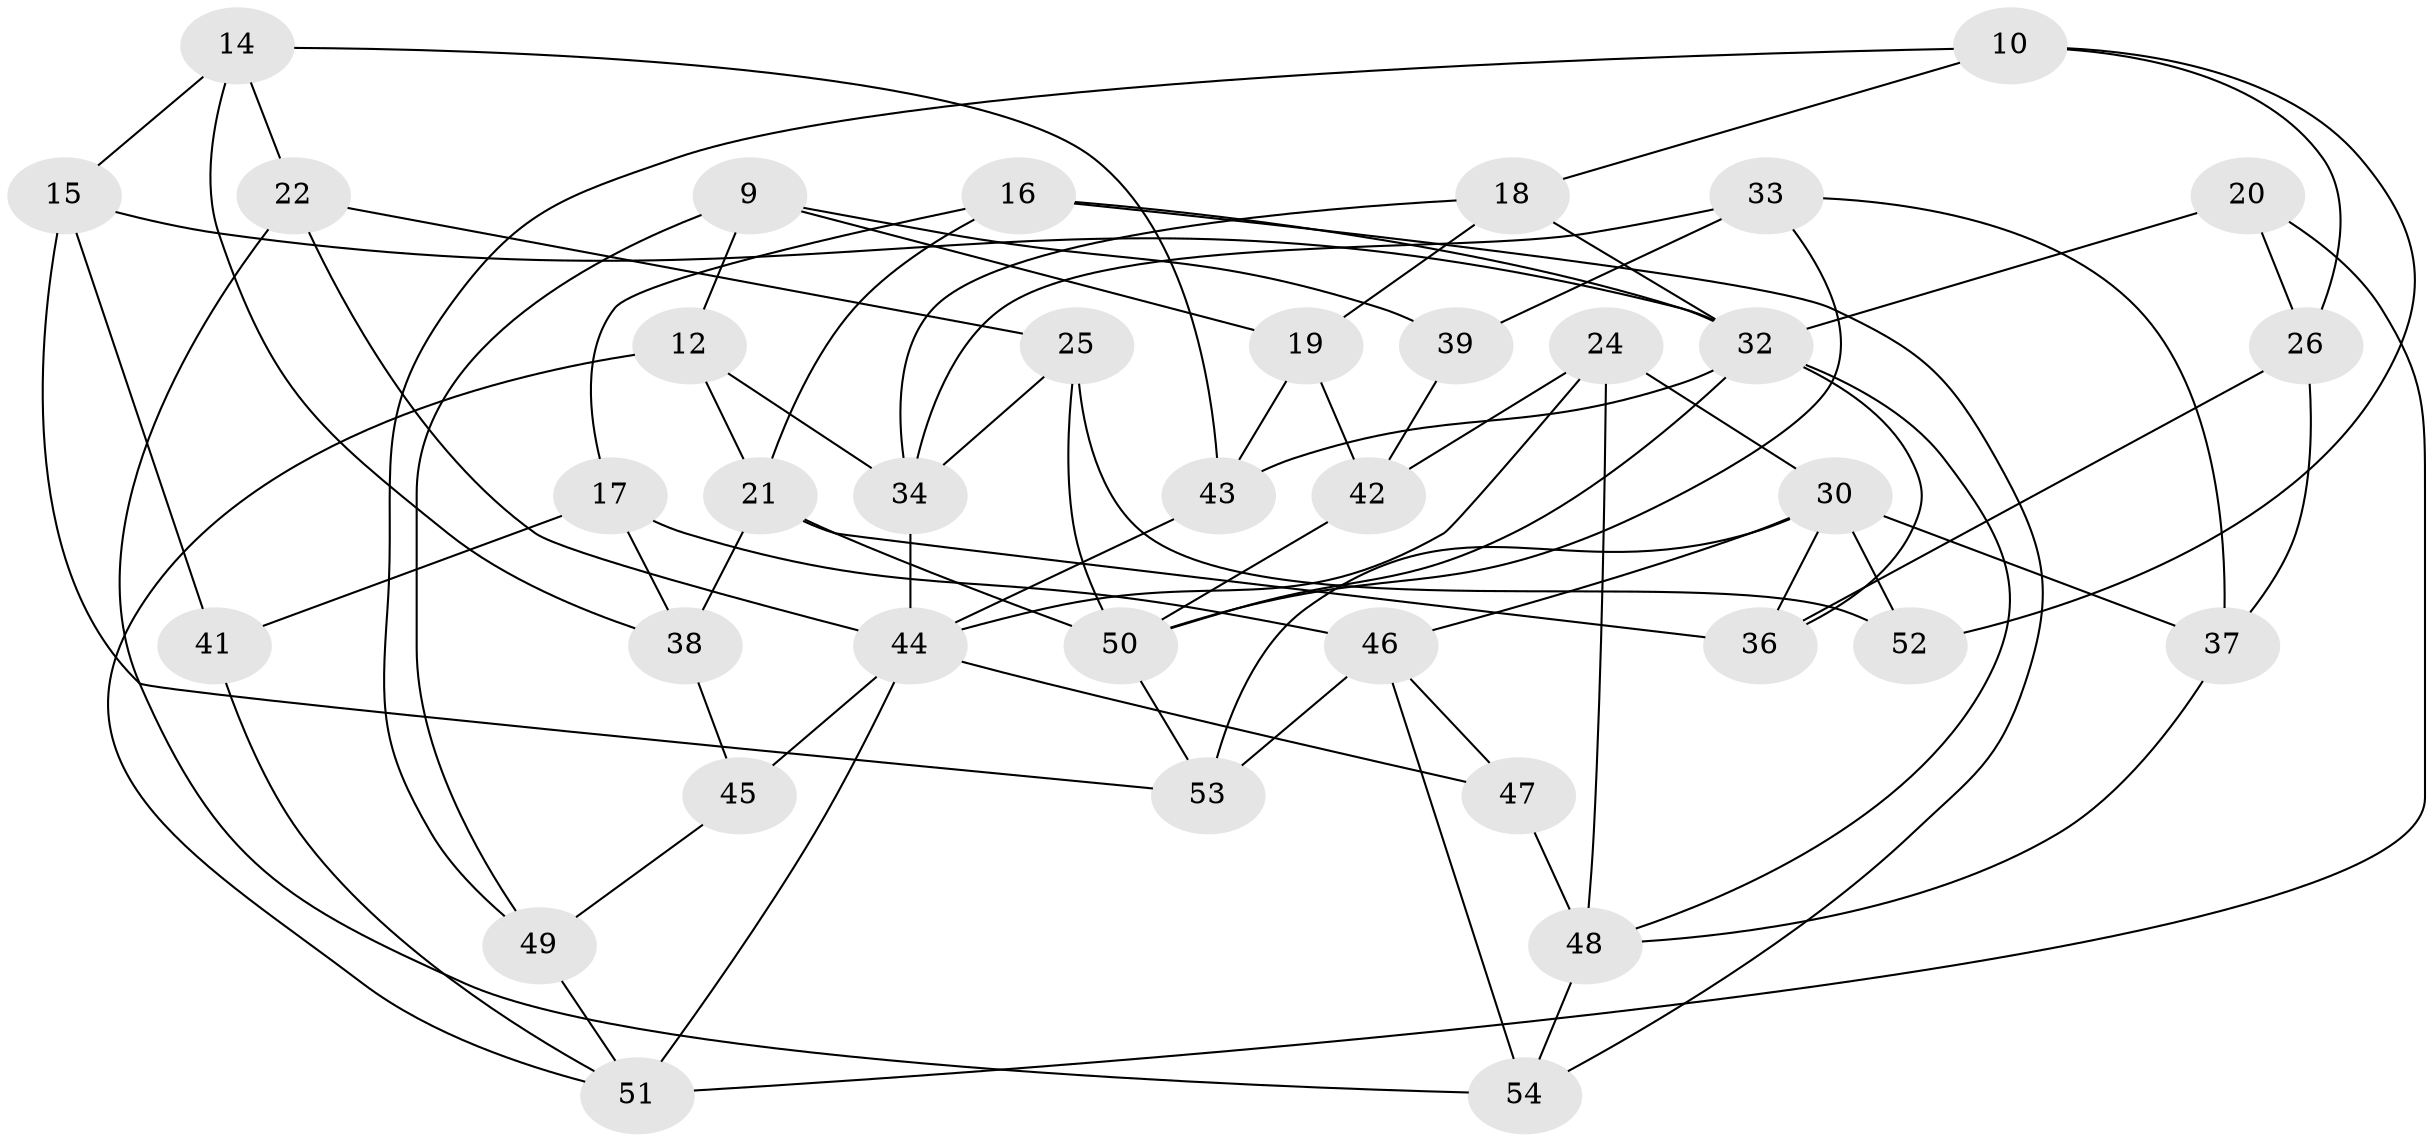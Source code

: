 // original degree distribution, {4: 1.0}
// Generated by graph-tools (version 1.1) at 2025/04/03/04/25 22:04:01]
// undirected, 37 vertices, 79 edges
graph export_dot {
graph [start="1"]
  node [color=gray90,style=filled];
  9;
  10;
  12;
  14;
  15;
  16;
  17 [super="+7"];
  18;
  19;
  20;
  21 [super="+11"];
  22;
  24 [super="+8"];
  25 [super="+6"];
  26;
  30 [super="+5"];
  32 [super="+3+13"];
  33;
  34 [super="+27"];
  36;
  37;
  38;
  39;
  41;
  42 [super="+35"];
  43;
  44 [super="+40"];
  45;
  46 [super="+28"];
  47;
  48 [super="+31"];
  49;
  50 [super="+2+29"];
  51 [super="+1"];
  52;
  53;
  54;
  9 -- 12;
  9 -- 39;
  9 -- 49;
  9 -- 19;
  10 -- 49;
  10 -- 26;
  10 -- 52;
  10 -- 18;
  12 -- 21;
  12 -- 51;
  12 -- 34;
  14 -- 22;
  14 -- 15;
  14 -- 43;
  14 -- 38;
  15 -- 53;
  15 -- 41;
  15 -- 32;
  16 -- 54;
  16 -- 17;
  16 -- 21;
  16 -- 32;
  17 -- 46 [weight=2];
  17 -- 38;
  17 -- 41 [weight=2];
  18 -- 34;
  18 -- 32;
  18 -- 19;
  19 -- 43;
  19 -- 42;
  20 -- 51 [weight=2];
  20 -- 26;
  20 -- 32;
  21 -- 38;
  21 -- 50 [weight=2];
  21 -- 36;
  22 -- 54;
  22 -- 25;
  22 -- 44;
  24 -- 48;
  24 -- 42 [weight=2];
  24 -- 44 [weight=2];
  24 -- 30;
  25 -- 52 [weight=2];
  25 -- 50 [weight=2];
  25 -- 34;
  26 -- 36;
  26 -- 37;
  30 -- 37;
  30 -- 36;
  30 -- 53;
  30 -- 46;
  30 -- 52;
  32 -- 43;
  32 -- 50;
  32 -- 36;
  32 -- 48;
  33 -- 37;
  33 -- 34;
  33 -- 39;
  33 -- 50;
  34 -- 44 [weight=2];
  37 -- 48;
  38 -- 45;
  39 -- 42 [weight=2];
  41 -- 51;
  42 -- 50;
  43 -- 44;
  44 -- 45 [weight=2];
  44 -- 47;
  44 -- 51;
  45 -- 49;
  46 -- 53;
  46 -- 54;
  46 -- 47;
  47 -- 48 [weight=2];
  48 -- 54;
  49 -- 51;
  50 -- 53;
}
